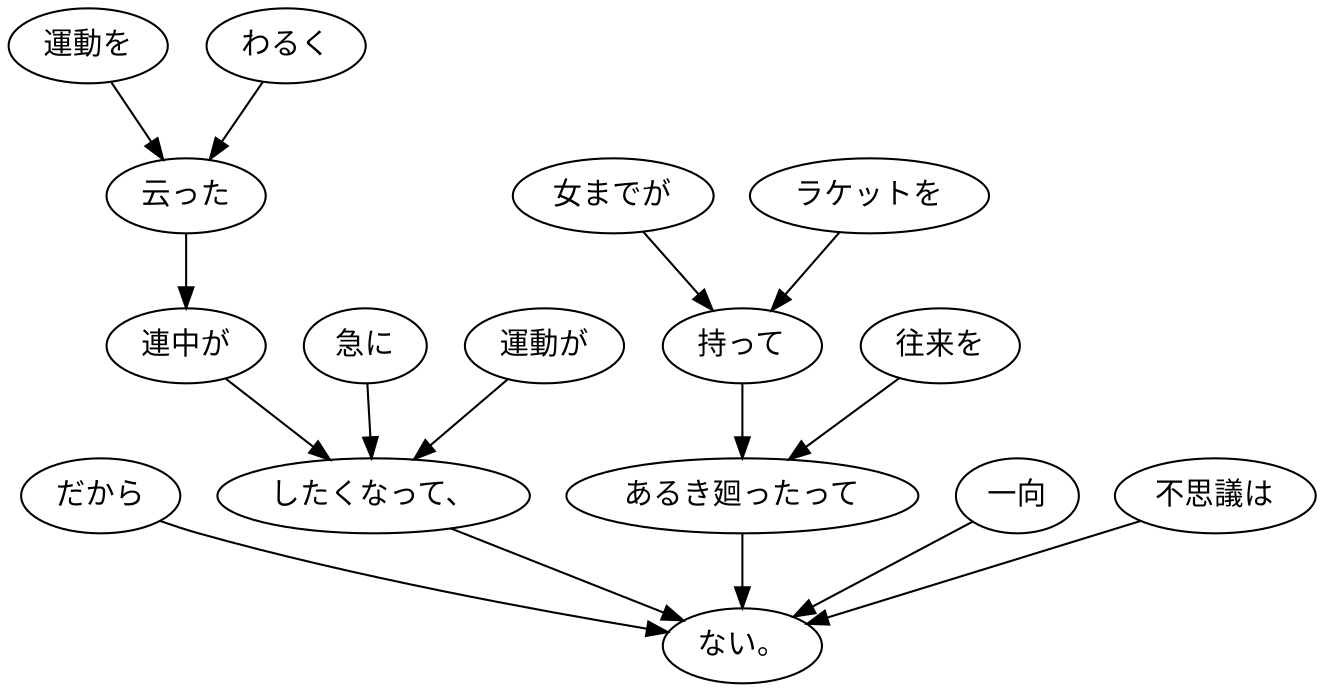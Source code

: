 digraph graph3943 {
	node0 [label="だから"];
	node1 [label="運動を"];
	node2 [label="わるく"];
	node3 [label="云った"];
	node4 [label="連中が"];
	node5 [label="急に"];
	node6 [label="運動が"];
	node7 [label="したくなって、"];
	node8 [label="女までが"];
	node9 [label="ラケットを"];
	node10 [label="持って"];
	node11 [label="往来を"];
	node12 [label="あるき廻ったって"];
	node13 [label="一向"];
	node14 [label="不思議は"];
	node15 [label="ない。"];
	node0 -> node15;
	node1 -> node3;
	node2 -> node3;
	node3 -> node4;
	node4 -> node7;
	node5 -> node7;
	node6 -> node7;
	node7 -> node15;
	node8 -> node10;
	node9 -> node10;
	node10 -> node12;
	node11 -> node12;
	node12 -> node15;
	node13 -> node15;
	node14 -> node15;
}
